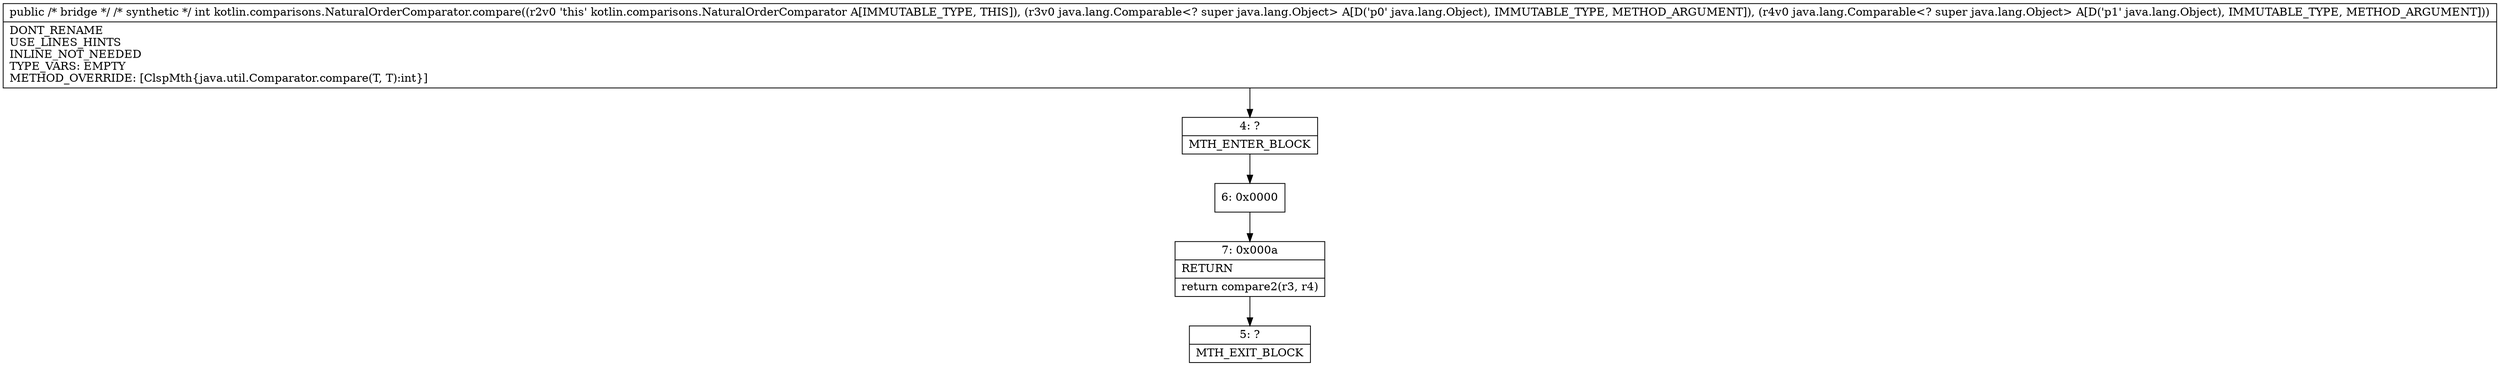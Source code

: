 digraph "CFG forkotlin.comparisons.NaturalOrderComparator.compare(Ljava\/lang\/Object;Ljava\/lang\/Object;)I" {
Node_4 [shape=record,label="{4\:\ ?|MTH_ENTER_BLOCK\l}"];
Node_6 [shape=record,label="{6\:\ 0x0000}"];
Node_7 [shape=record,label="{7\:\ 0x000a|RETURN\l|return compare2(r3, r4)\l}"];
Node_5 [shape=record,label="{5\:\ ?|MTH_EXIT_BLOCK\l}"];
MethodNode[shape=record,label="{public \/* bridge *\/ \/* synthetic *\/ int kotlin.comparisons.NaturalOrderComparator.compare((r2v0 'this' kotlin.comparisons.NaturalOrderComparator A[IMMUTABLE_TYPE, THIS]), (r3v0 java.lang.Comparable\<? super java.lang.Object\> A[D('p0' java.lang.Object), IMMUTABLE_TYPE, METHOD_ARGUMENT]), (r4v0 java.lang.Comparable\<? super java.lang.Object\> A[D('p1' java.lang.Object), IMMUTABLE_TYPE, METHOD_ARGUMENT]))  | DONT_RENAME\lUSE_LINES_HINTS\lINLINE_NOT_NEEDED\lTYPE_VARS: EMPTY\lMETHOD_OVERRIDE: [ClspMth\{java.util.Comparator.compare(T, T):int\}]\l}"];
MethodNode -> Node_4;Node_4 -> Node_6;
Node_6 -> Node_7;
Node_7 -> Node_5;
}

